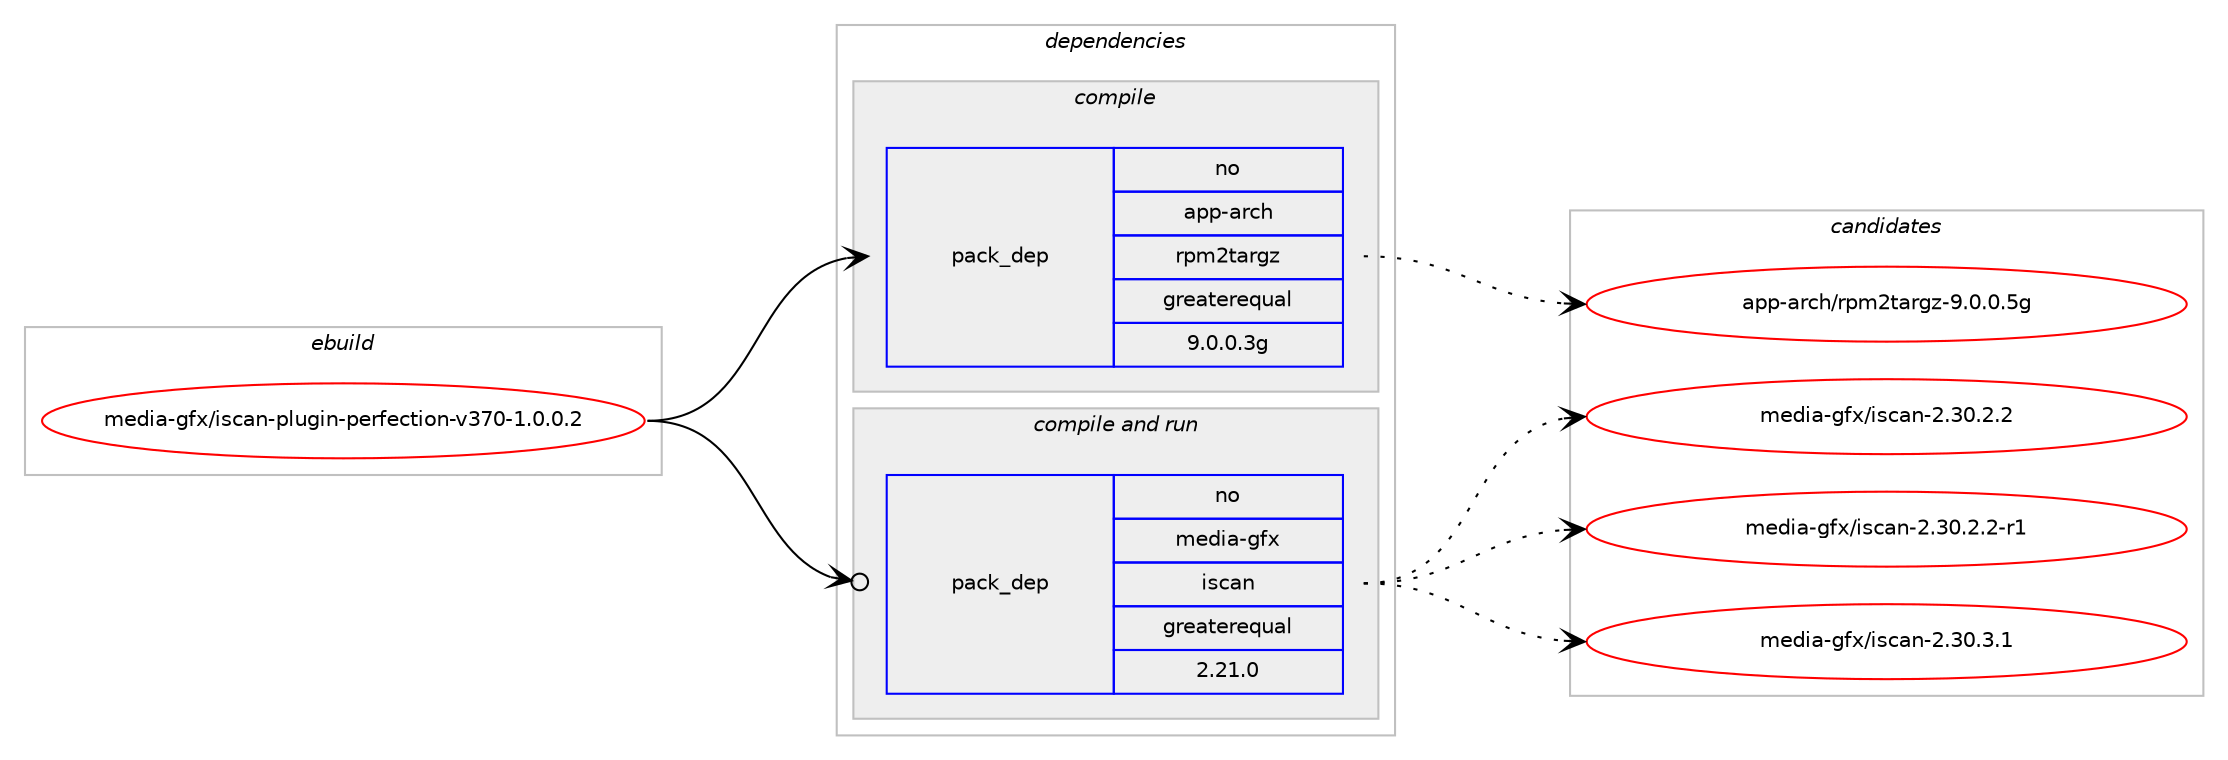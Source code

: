 digraph prolog {

# *************
# Graph options
# *************

newrank=true;
concentrate=true;
compound=true;
graph [rankdir=LR,fontname=Helvetica,fontsize=10,ranksep=1.5];#, ranksep=2.5, nodesep=0.2];
edge  [arrowhead=vee];
node  [fontname=Helvetica,fontsize=10];

# **********
# The ebuild
# **********

subgraph cluster_leftcol {
color=gray;
rank=same;
label=<<i>ebuild</i>>;
id [label="media-gfx/iscan-plugin-perfection-v370-1.0.0.2", color=red, width=4, href="../media-gfx/iscan-plugin-perfection-v370-1.0.0.2.svg"];
}

# ****************
# The dependencies
# ****************

subgraph cluster_midcol {
color=gray;
label=<<i>dependencies</i>>;
subgraph cluster_compile {
fillcolor="#eeeeee";
style=filled;
label=<<i>compile</i>>;
subgraph pack1147364 {
dependency1606052 [label=<<TABLE BORDER="0" CELLBORDER="1" CELLSPACING="0" CELLPADDING="4" WIDTH="220"><TR><TD ROWSPAN="6" CELLPADDING="30">pack_dep</TD></TR><TR><TD WIDTH="110">no</TD></TR><TR><TD>app-arch</TD></TR><TR><TD>rpm2targz</TD></TR><TR><TD>greaterequal</TD></TR><TR><TD>9.0.0.3g</TD></TR></TABLE>>, shape=none, color=blue];
}
id:e -> dependency1606052:w [weight=20,style="solid",arrowhead="vee"];
}
subgraph cluster_compileandrun {
fillcolor="#eeeeee";
style=filled;
label=<<i>compile and run</i>>;
subgraph pack1147365 {
dependency1606053 [label=<<TABLE BORDER="0" CELLBORDER="1" CELLSPACING="0" CELLPADDING="4" WIDTH="220"><TR><TD ROWSPAN="6" CELLPADDING="30">pack_dep</TD></TR><TR><TD WIDTH="110">no</TD></TR><TR><TD>media-gfx</TD></TR><TR><TD>iscan</TD></TR><TR><TD>greaterequal</TD></TR><TR><TD>2.21.0</TD></TR></TABLE>>, shape=none, color=blue];
}
id:e -> dependency1606053:w [weight=20,style="solid",arrowhead="odotvee"];
}
subgraph cluster_run {
fillcolor="#eeeeee";
style=filled;
label=<<i>run</i>>;
}
}

# **************
# The candidates
# **************

subgraph cluster_choices {
rank=same;
color=gray;
label=<<i>candidates</i>>;

subgraph choice1147364 {
color=black;
nodesep=1;
choice971121124597114991044711411210950116971141031224557464846484653103 [label="app-arch/rpm2targz-9.0.0.5g", color=red, width=4,href="../app-arch/rpm2targz-9.0.0.5g.svg"];
dependency1606052:e -> choice971121124597114991044711411210950116971141031224557464846484653103:w [style=dotted,weight="100"];
}
subgraph choice1147365 {
color=black;
nodesep=1;
choice1091011001059745103102120471051159997110455046514846504650 [label="media-gfx/iscan-2.30.2.2", color=red, width=4,href="../media-gfx/iscan-2.30.2.2.svg"];
choice10910110010597451031021204710511599971104550465148465046504511449 [label="media-gfx/iscan-2.30.2.2-r1", color=red, width=4,href="../media-gfx/iscan-2.30.2.2-r1.svg"];
choice1091011001059745103102120471051159997110455046514846514649 [label="media-gfx/iscan-2.30.3.1", color=red, width=4,href="../media-gfx/iscan-2.30.3.1.svg"];
dependency1606053:e -> choice1091011001059745103102120471051159997110455046514846504650:w [style=dotted,weight="100"];
dependency1606053:e -> choice10910110010597451031021204710511599971104550465148465046504511449:w [style=dotted,weight="100"];
dependency1606053:e -> choice1091011001059745103102120471051159997110455046514846514649:w [style=dotted,weight="100"];
}
}

}
